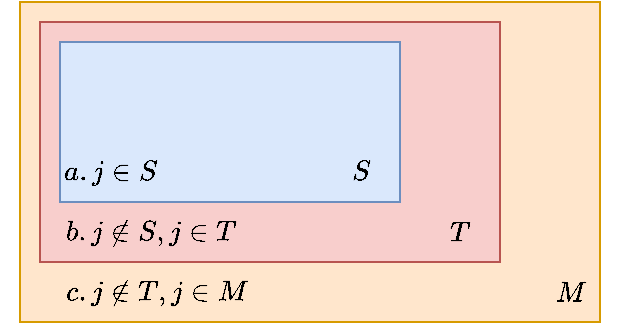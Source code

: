 <mxfile version="20.6.2" type="device"><diagram id="-g0XcbL96_F4OGmhPxeJ" name="第 1 页"><mxGraphModel dx="677" dy="406" grid="1" gridSize="10" guides="1" tooltips="1" connect="1" arrows="1" fold="1" page="1" pageScale="1" pageWidth="1169" pageHeight="827" math="1" shadow="0"><root><mxCell id="0"/><mxCell id="1" parent="0"/><mxCell id="WZvx87-gjSS6bmwnSQe7-1" value="" style="rounded=0;whiteSpace=wrap;html=1;fillColor=#ffe6cc;strokeColor=#d79b00;" vertex="1" parent="1"><mxGeometry x="340" y="150" width="290" height="160" as="geometry"/></mxCell><mxCell id="WZvx87-gjSS6bmwnSQe7-3" value="" style="rounded=0;whiteSpace=wrap;html=1;fillColor=#f8cecc;strokeColor=#b85450;" vertex="1" parent="1"><mxGeometry x="350" y="160" width="230" height="120" as="geometry"/></mxCell><mxCell id="WZvx87-gjSS6bmwnSQe7-2" value="" style="rounded=0;whiteSpace=wrap;html=1;fillColor=#dae8fc;strokeColor=#6c8ebf;" vertex="1" parent="1"><mxGeometry x="360" y="170" width="170" height="80" as="geometry"/></mxCell><mxCell id="WZvx87-gjSS6bmwnSQe7-4" value="$$S$$" style="text;html=1;align=center;verticalAlign=middle;resizable=0;points=[];autosize=1;strokeColor=none;fillColor=none;" vertex="1" parent="1"><mxGeometry x="480" y="220" width="60" height="30" as="geometry"/></mxCell><mxCell id="WZvx87-gjSS6bmwnSQe7-5" value="$$T$$" style="text;html=1;align=center;verticalAlign=middle;resizable=0;points=[];autosize=1;strokeColor=none;fillColor=none;" vertex="1" parent="1"><mxGeometry x="530" y="250" width="60" height="30" as="geometry"/></mxCell><mxCell id="WZvx87-gjSS6bmwnSQe7-6" value="$$M$$" style="text;html=1;align=center;verticalAlign=middle;resizable=0;points=[];autosize=1;strokeColor=none;fillColor=none;" vertex="1" parent="1"><mxGeometry x="585" y="280" width="60" height="30" as="geometry"/></mxCell><mxCell id="WZvx87-gjSS6bmwnSQe7-9" value="$$b. j \notin S, j \in T$$" style="text;html=1;align=center;verticalAlign=middle;resizable=0;points=[];autosize=1;strokeColor=none;fillColor=none;" vertex="1" parent="1"><mxGeometry x="330" y="250" width="150" height="30" as="geometry"/></mxCell><mxCell id="WZvx87-gjSS6bmwnSQe7-10" value="$$a. j \in S$$" style="text;html=1;align=center;verticalAlign=middle;resizable=0;points=[];autosize=1;strokeColor=none;fillColor=none;" vertex="1" parent="1"><mxGeometry x="340" y="220" width="90" height="30" as="geometry"/></mxCell><mxCell id="WZvx87-gjSS6bmwnSQe7-11" value="$$c. j \notin T, j \in M$$" style="text;html=1;align=center;verticalAlign=middle;resizable=0;points=[];autosize=1;strokeColor=none;fillColor=none;" vertex="1" parent="1"><mxGeometry x="333" y="280" width="150" height="30" as="geometry"/></mxCell></root></mxGraphModel></diagram></mxfile>